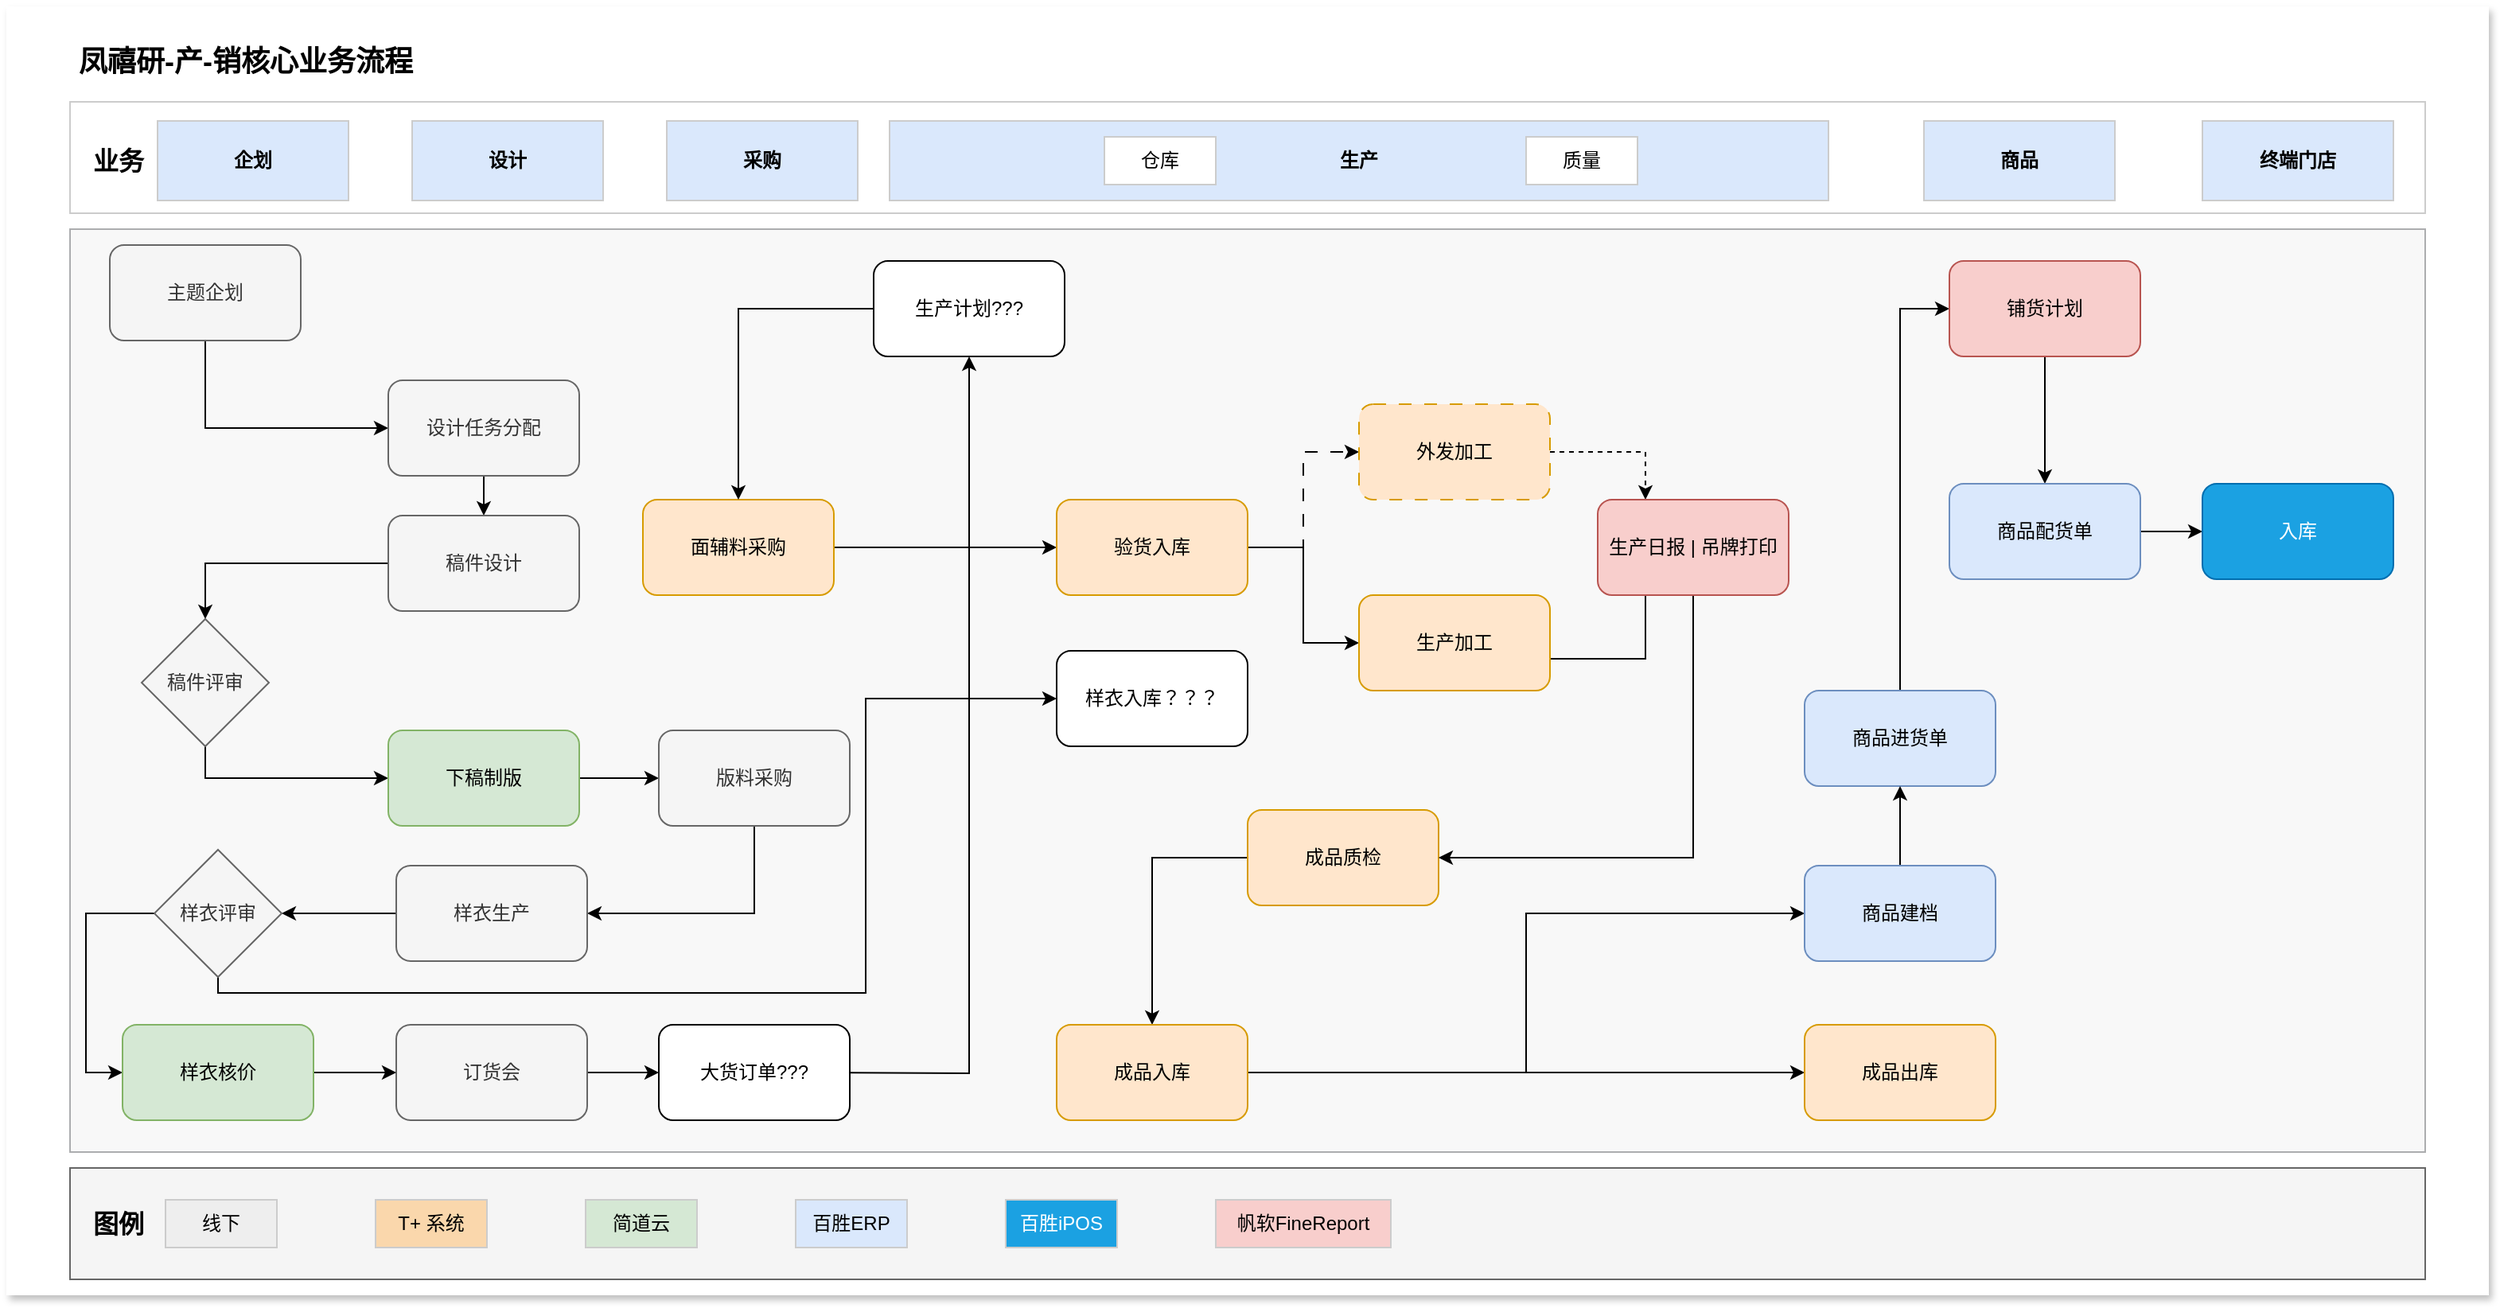 <mxfile version="24.0.7" type="github">
  <diagram name="第 1 页" id="3wVo0rphu3h8U0b0IPdh">
    <mxGraphModel dx="2936" dy="2371" grid="1" gridSize="10" guides="1" tooltips="1" connect="1" arrows="1" fold="1" page="1" pageScale="1" pageWidth="827" pageHeight="1169" math="0" shadow="0">
      <root>
        <mxCell id="0" />
        <mxCell id="1" parent="0" />
        <mxCell id="6YbztkHBUxEzFwWsm6A3-106" value="" style="rounded=0;whiteSpace=wrap;html=1;fontColor=default;strokeColor=none;shadow=1;" vertex="1" parent="1">
          <mxGeometry width="1560" height="810" as="geometry" />
        </mxCell>
        <mxCell id="6YbztkHBUxEzFwWsm6A3-107" value="凤禧研-产-销核心业务流程" style="text;html=1;align=center;verticalAlign=middle;resizable=0;points=[];autosize=1;strokeColor=none;fillColor=none;fontStyle=1;fontSize=18;" vertex="1" parent="1">
          <mxGeometry x="35" y="15" width="230" height="40" as="geometry" />
        </mxCell>
        <mxCell id="6YbztkHBUxEzFwWsm6A3-108" value="" style="rounded=0;whiteSpace=wrap;html=1;strokeColor=#36393d;fillColor=#eeeeee;opacity=40;" vertex="1" parent="1">
          <mxGeometry x="40" y="140" width="1480" height="580" as="geometry" />
        </mxCell>
        <mxCell id="6YbztkHBUxEzFwWsm6A3-123" value="" style="edgeStyle=orthogonalEdgeStyle;rounded=0;orthogonalLoop=1;jettySize=auto;html=1;entryX=0;entryY=0.5;entryDx=0;entryDy=0;exitX=0.5;exitY=1;exitDx=0;exitDy=0;" edge="1" parent="1" source="6YbztkHBUxEzFwWsm6A3-124" target="6YbztkHBUxEzFwWsm6A3-126">
          <mxGeometry relative="1" as="geometry">
            <mxPoint x="125" y="290" as="targetPoint" />
          </mxGeometry>
        </mxCell>
        <mxCell id="6YbztkHBUxEzFwWsm6A3-124" value="主题企划" style="rounded=1;whiteSpace=wrap;html=1;fillColor=#f5f5f5;fontColor=#333333;strokeColor=#666666;" vertex="1" parent="1">
          <mxGeometry x="65" y="150" width="120" height="60" as="geometry" />
        </mxCell>
        <mxCell id="6YbztkHBUxEzFwWsm6A3-125" value="" style="edgeStyle=orthogonalEdgeStyle;rounded=0;orthogonalLoop=1;jettySize=auto;html=1;" edge="1" parent="1" source="6YbztkHBUxEzFwWsm6A3-126" target="6YbztkHBUxEzFwWsm6A3-129">
          <mxGeometry relative="1" as="geometry" />
        </mxCell>
        <mxCell id="6YbztkHBUxEzFwWsm6A3-126" value="设计任务分配" style="rounded=1;whiteSpace=wrap;html=1;fillColor=#f5f5f5;fontColor=#333333;strokeColor=#666666;" vertex="1" parent="1">
          <mxGeometry x="240" y="235" width="120" height="60" as="geometry" />
        </mxCell>
        <mxCell id="6YbztkHBUxEzFwWsm6A3-128" value="" style="edgeStyle=orthogonalEdgeStyle;rounded=0;orthogonalLoop=1;jettySize=auto;html=1;" edge="1" parent="1" source="6YbztkHBUxEzFwWsm6A3-129" target="6YbztkHBUxEzFwWsm6A3-131">
          <mxGeometry relative="1" as="geometry">
            <mxPoint x="160" y="350" as="targetPoint" />
          </mxGeometry>
        </mxCell>
        <mxCell id="6YbztkHBUxEzFwWsm6A3-129" value="稿件设计" style="rounded=1;whiteSpace=wrap;html=1;fillColor=#f5f5f5;fontColor=#333333;strokeColor=#666666;" vertex="1" parent="1">
          <mxGeometry x="240" y="320" width="120" height="60" as="geometry" />
        </mxCell>
        <mxCell id="6YbztkHBUxEzFwWsm6A3-130" value="" style="edgeStyle=orthogonalEdgeStyle;rounded=0;orthogonalLoop=1;jettySize=auto;html=1;entryX=0;entryY=0.5;entryDx=0;entryDy=0;exitX=0.5;exitY=1;exitDx=0;exitDy=0;" edge="1" parent="1" source="6YbztkHBUxEzFwWsm6A3-131" target="6YbztkHBUxEzFwWsm6A3-133">
          <mxGeometry relative="1" as="geometry">
            <mxPoint x="125" y="600" as="targetPoint" />
          </mxGeometry>
        </mxCell>
        <mxCell id="6YbztkHBUxEzFwWsm6A3-131" value="稿件评审" style="rhombus;whiteSpace=wrap;html=1;fillColor=#f5f5f5;fontColor=#333333;strokeColor=#666666;" vertex="1" parent="1">
          <mxGeometry x="85" y="385" width="80" height="80" as="geometry" />
        </mxCell>
        <mxCell id="6YbztkHBUxEzFwWsm6A3-132" value="" style="edgeStyle=orthogonalEdgeStyle;rounded=0;orthogonalLoop=1;jettySize=auto;html=1;" edge="1" parent="1" source="6YbztkHBUxEzFwWsm6A3-133" target="6YbztkHBUxEzFwWsm6A3-135">
          <mxGeometry relative="1" as="geometry" />
        </mxCell>
        <mxCell id="6YbztkHBUxEzFwWsm6A3-133" value="下稿制版" style="rounded=1;whiteSpace=wrap;html=1;fillColor=#d5e8d4;strokeColor=#82b366;" vertex="1" parent="1">
          <mxGeometry x="240" y="455" width="120" height="60" as="geometry" />
        </mxCell>
        <mxCell id="6YbztkHBUxEzFwWsm6A3-134" value="" style="edgeStyle=orthogonalEdgeStyle;rounded=0;orthogonalLoop=1;jettySize=auto;html=1;entryX=1;entryY=0.5;entryDx=0;entryDy=0;exitX=0.5;exitY=1;exitDx=0;exitDy=0;" edge="1" parent="1" source="6YbztkHBUxEzFwWsm6A3-135" target="6YbztkHBUxEzFwWsm6A3-137">
          <mxGeometry relative="1" as="geometry" />
        </mxCell>
        <mxCell id="6YbztkHBUxEzFwWsm6A3-135" value="版料采购" style="rounded=1;whiteSpace=wrap;html=1;fillColor=#f5f5f5;fontColor=#333333;strokeColor=#666666;" vertex="1" parent="1">
          <mxGeometry x="410" y="455" width="120" height="60" as="geometry" />
        </mxCell>
        <mxCell id="6YbztkHBUxEzFwWsm6A3-136" value="" style="edgeStyle=orthogonalEdgeStyle;rounded=0;orthogonalLoop=1;jettySize=auto;html=1;" edge="1" parent="1" source="6YbztkHBUxEzFwWsm6A3-137" target="6YbztkHBUxEzFwWsm6A3-139">
          <mxGeometry relative="1" as="geometry" />
        </mxCell>
        <mxCell id="6YbztkHBUxEzFwWsm6A3-137" value="样衣生产" style="rounded=1;whiteSpace=wrap;html=1;fillColor=#f5f5f5;fontColor=#333333;strokeColor=#666666;" vertex="1" parent="1">
          <mxGeometry x="245" y="540" width="120" height="60" as="geometry" />
        </mxCell>
        <mxCell id="6YbztkHBUxEzFwWsm6A3-138" value="" style="edgeStyle=orthogonalEdgeStyle;rounded=0;orthogonalLoop=1;jettySize=auto;html=1;entryX=0;entryY=0.5;entryDx=0;entryDy=0;exitX=0.5;exitY=1;exitDx=0;exitDy=0;" edge="1" parent="1" source="6YbztkHBUxEzFwWsm6A3-139" target="6YbztkHBUxEzFwWsm6A3-170">
          <mxGeometry relative="1" as="geometry">
            <Array as="points">
              <mxPoint x="133" y="620" />
              <mxPoint x="540" y="620" />
              <mxPoint x="540" y="435" />
            </Array>
          </mxGeometry>
        </mxCell>
        <mxCell id="6YbztkHBUxEzFwWsm6A3-195" value="" style="edgeStyle=orthogonalEdgeStyle;rounded=0;orthogonalLoop=1;jettySize=auto;html=1;entryX=0;entryY=0.5;entryDx=0;entryDy=0;exitX=0;exitY=0.5;exitDx=0;exitDy=0;" edge="1" parent="1" source="6YbztkHBUxEzFwWsm6A3-139" target="6YbztkHBUxEzFwWsm6A3-160">
          <mxGeometry relative="1" as="geometry">
            <mxPoint x="25" y="570" as="targetPoint" />
            <Array as="points">
              <mxPoint x="50" y="570" />
              <mxPoint x="50" y="670" />
            </Array>
          </mxGeometry>
        </mxCell>
        <mxCell id="6YbztkHBUxEzFwWsm6A3-139" value="样衣评审" style="rhombus;whiteSpace=wrap;html=1;fillColor=#f5f5f5;fontColor=#333333;strokeColor=#666666;" vertex="1" parent="1">
          <mxGeometry x="93" y="530" width="80" height="80" as="geometry" />
        </mxCell>
        <mxCell id="6YbztkHBUxEzFwWsm6A3-140" value="" style="edgeStyle=orthogonalEdgeStyle;rounded=0;orthogonalLoop=1;jettySize=auto;html=1;" edge="1" parent="1" source="6YbztkHBUxEzFwWsm6A3-141" target="6YbztkHBUxEzFwWsm6A3-143">
          <mxGeometry relative="1" as="geometry" />
        </mxCell>
        <mxCell id="6YbztkHBUxEzFwWsm6A3-141" value="订货会" style="rounded=1;whiteSpace=wrap;html=1;fillColor=#f5f5f5;fontColor=#333333;strokeColor=#666666;" vertex="1" parent="1">
          <mxGeometry x="245" y="640" width="120" height="60" as="geometry" />
        </mxCell>
        <mxCell id="6YbztkHBUxEzFwWsm6A3-142" value="" style="edgeStyle=orthogonalEdgeStyle;rounded=0;orthogonalLoop=1;jettySize=auto;html=1;entryX=0.5;entryY=1;entryDx=0;entryDy=0;" edge="1" parent="1" target="6YbztkHBUxEzFwWsm6A3-165">
          <mxGeometry relative="1" as="geometry">
            <mxPoint x="495" y="670" as="sourcePoint" />
            <mxPoint x="635" y="220" as="targetPoint" />
          </mxGeometry>
        </mxCell>
        <mxCell id="6YbztkHBUxEzFwWsm6A3-143" value="大货订单???" style="rounded=1;whiteSpace=wrap;html=1;" vertex="1" parent="1">
          <mxGeometry x="410" y="640" width="120" height="60" as="geometry" />
        </mxCell>
        <mxCell id="6YbztkHBUxEzFwWsm6A3-144" value="" style="edgeStyle=orthogonalEdgeStyle;rounded=0;orthogonalLoop=1;jettySize=auto;html=1;entryX=0;entryY=0.5;entryDx=0;entryDy=0;" edge="1" parent="1" source="6YbztkHBUxEzFwWsm6A3-145" target="6YbztkHBUxEzFwWsm6A3-148">
          <mxGeometry relative="1" as="geometry">
            <mxPoint x="650" y="150" as="targetPoint" />
          </mxGeometry>
        </mxCell>
        <mxCell id="6YbztkHBUxEzFwWsm6A3-145" value="面辅料采购" style="rounded=1;whiteSpace=wrap;html=1;fillColor=#ffe6cc;strokeColor=#d79b00;" vertex="1" parent="1">
          <mxGeometry x="400" y="310" width="120" height="60" as="geometry" />
        </mxCell>
        <mxCell id="6YbztkHBUxEzFwWsm6A3-146" value="" style="edgeStyle=orthogonalEdgeStyle;rounded=0;orthogonalLoop=1;jettySize=auto;html=1;" edge="1" parent="1" source="6YbztkHBUxEzFwWsm6A3-148" target="6YbztkHBUxEzFwWsm6A3-150">
          <mxGeometry relative="1" as="geometry" />
        </mxCell>
        <mxCell id="6YbztkHBUxEzFwWsm6A3-147" value="" style="edgeStyle=orthogonalEdgeStyle;rounded=0;orthogonalLoop=1;jettySize=auto;html=1;dashed=1;dashPattern=8 8;" edge="1" parent="1" source="6YbztkHBUxEzFwWsm6A3-148" target="6YbztkHBUxEzFwWsm6A3-152">
          <mxGeometry relative="1" as="geometry">
            <mxPoint x="720" y="230" as="targetPoint" />
          </mxGeometry>
        </mxCell>
        <mxCell id="6YbztkHBUxEzFwWsm6A3-148" value="验货入库" style="rounded=1;whiteSpace=wrap;html=1;fillColor=#ffe6cc;strokeColor=#d79b00;" vertex="1" parent="1">
          <mxGeometry x="660" y="310" width="120" height="60" as="geometry" />
        </mxCell>
        <mxCell id="6YbztkHBUxEzFwWsm6A3-149" value="" style="edgeStyle=orthogonalEdgeStyle;rounded=0;orthogonalLoop=1;jettySize=auto;html=1;exitX=0.5;exitY=1;exitDx=0;exitDy=0;entryX=0.25;entryY=0;entryDx=0;entryDy=0;" edge="1" parent="1" source="6YbztkHBUxEzFwWsm6A3-150" target="6YbztkHBUxEzFwWsm6A3-169">
          <mxGeometry relative="1" as="geometry">
            <mxPoint x="959" y="450" as="targetPoint" />
            <Array as="points">
              <mxPoint x="970" y="410" />
              <mxPoint x="990" y="410" />
            </Array>
          </mxGeometry>
        </mxCell>
        <mxCell id="6YbztkHBUxEzFwWsm6A3-150" value="生产加工" style="rounded=1;whiteSpace=wrap;html=1;fillColor=#ffe6cc;strokeColor=#d79b00;" vertex="1" parent="1">
          <mxGeometry x="850" y="370" width="120" height="60" as="geometry" />
        </mxCell>
        <mxCell id="6YbztkHBUxEzFwWsm6A3-151" value="" style="edgeStyle=orthogonalEdgeStyle;rounded=0;orthogonalLoop=1;jettySize=auto;html=1;entryX=0.25;entryY=0;entryDx=0;entryDy=0;dashed=1;" edge="1" parent="1" source="6YbztkHBUxEzFwWsm6A3-152" target="6YbztkHBUxEzFwWsm6A3-169">
          <mxGeometry relative="1" as="geometry">
            <mxPoint x="927" y="410" as="targetPoint" />
          </mxGeometry>
        </mxCell>
        <mxCell id="6YbztkHBUxEzFwWsm6A3-152" value="外发加工" style="rounded=1;whiteSpace=wrap;html=1;fillColor=#ffe6cc;strokeColor=#d79b00;dashed=1;dashPattern=8 8;" vertex="1" parent="1">
          <mxGeometry x="850" y="250" width="120" height="60" as="geometry" />
        </mxCell>
        <mxCell id="6YbztkHBUxEzFwWsm6A3-153" value="" style="edgeStyle=orthogonalEdgeStyle;rounded=0;orthogonalLoop=1;jettySize=auto;html=1;exitX=0;exitY=0.5;exitDx=0;exitDy=0;" edge="1" parent="1" source="6YbztkHBUxEzFwWsm6A3-154" target="6YbztkHBUxEzFwWsm6A3-163">
          <mxGeometry relative="1" as="geometry" />
        </mxCell>
        <mxCell id="6YbztkHBUxEzFwWsm6A3-154" value="成品质检" style="rounded=1;whiteSpace=wrap;html=1;fillColor=#ffe6cc;strokeColor=#d79b00;" vertex="1" parent="1">
          <mxGeometry x="780" y="505" width="120" height="60" as="geometry" />
        </mxCell>
        <mxCell id="6YbztkHBUxEzFwWsm6A3-155" value="" style="edgeStyle=orthogonalEdgeStyle;rounded=0;orthogonalLoop=1;jettySize=auto;html=1;entryX=0;entryY=0.5;entryDx=0;entryDy=0;" edge="1" parent="1" source="6YbztkHBUxEzFwWsm6A3-156" target="6YbztkHBUxEzFwWsm6A3-158">
          <mxGeometry relative="1" as="geometry">
            <mxPoint x="1120" y="330" as="targetPoint" />
          </mxGeometry>
        </mxCell>
        <mxCell id="6YbztkHBUxEzFwWsm6A3-156" value="商品进货单" style="rounded=1;whiteSpace=wrap;html=1;fillColor=#dae8fc;strokeColor=#6c8ebf;" vertex="1" parent="1">
          <mxGeometry x="1130" y="430" width="120" height="60" as="geometry" />
        </mxCell>
        <mxCell id="6YbztkHBUxEzFwWsm6A3-157" value="" style="edgeStyle=orthogonalEdgeStyle;rounded=0;orthogonalLoop=1;jettySize=auto;html=1;" edge="1" parent="1" source="6YbztkHBUxEzFwWsm6A3-158" target="6YbztkHBUxEzFwWsm6A3-167">
          <mxGeometry relative="1" as="geometry" />
        </mxCell>
        <mxCell id="6YbztkHBUxEzFwWsm6A3-158" value="铺货计划" style="rounded=1;whiteSpace=wrap;html=1;fillColor=#f8cecc;strokeColor=#b85450;" vertex="1" parent="1">
          <mxGeometry x="1221" y="160" width="120" height="60" as="geometry" />
        </mxCell>
        <mxCell id="6YbztkHBUxEzFwWsm6A3-159" value="" style="edgeStyle=orthogonalEdgeStyle;rounded=0;orthogonalLoop=1;jettySize=auto;html=1;" edge="1" parent="1" source="6YbztkHBUxEzFwWsm6A3-160" target="6YbztkHBUxEzFwWsm6A3-141">
          <mxGeometry relative="1" as="geometry" />
        </mxCell>
        <mxCell id="6YbztkHBUxEzFwWsm6A3-160" value="样衣核价" style="rounded=1;whiteSpace=wrap;html=1;fillColor=#d5e8d4;strokeColor=#82b366;" vertex="1" parent="1">
          <mxGeometry x="73" y="640" width="120" height="60" as="geometry" />
        </mxCell>
        <mxCell id="6YbztkHBUxEzFwWsm6A3-161" value="" style="edgeStyle=orthogonalEdgeStyle;rounded=0;orthogonalLoop=1;jettySize=auto;html=1;entryX=0;entryY=0.5;entryDx=0;entryDy=0;" edge="1" parent="1" source="6YbztkHBUxEzFwWsm6A3-163" target="6YbztkHBUxEzFwWsm6A3-174">
          <mxGeometry relative="1" as="geometry">
            <mxPoint x="860" y="670" as="targetPoint" />
          </mxGeometry>
        </mxCell>
        <mxCell id="6YbztkHBUxEzFwWsm6A3-162" value="" style="edgeStyle=orthogonalEdgeStyle;rounded=0;orthogonalLoop=1;jettySize=auto;html=1;" edge="1" parent="1" source="6YbztkHBUxEzFwWsm6A3-163" target="6YbztkHBUxEzFwWsm6A3-171">
          <mxGeometry relative="1" as="geometry">
            <mxPoint x="720" y="780" as="targetPoint" />
          </mxGeometry>
        </mxCell>
        <mxCell id="6YbztkHBUxEzFwWsm6A3-163" value="成品入库" style="rounded=1;whiteSpace=wrap;html=1;fillColor=#ffe6cc;strokeColor=#d79b00;" vertex="1" parent="1">
          <mxGeometry x="660" y="640" width="120" height="60" as="geometry" />
        </mxCell>
        <mxCell id="6YbztkHBUxEzFwWsm6A3-164" value="" style="edgeStyle=orthogonalEdgeStyle;rounded=0;orthogonalLoop=1;jettySize=auto;html=1;exitX=0;exitY=0.5;exitDx=0;exitDy=0;" edge="1" parent="1" source="6YbztkHBUxEzFwWsm6A3-165" target="6YbztkHBUxEzFwWsm6A3-145">
          <mxGeometry relative="1" as="geometry" />
        </mxCell>
        <mxCell id="6YbztkHBUxEzFwWsm6A3-165" value="生产计划???" style="rounded=1;whiteSpace=wrap;html=1;" vertex="1" parent="1">
          <mxGeometry x="545" y="160" width="120" height="60" as="geometry" />
        </mxCell>
        <mxCell id="6YbztkHBUxEzFwWsm6A3-166" value="" style="edgeStyle=orthogonalEdgeStyle;rounded=0;orthogonalLoop=1;jettySize=auto;html=1;" edge="1" parent="1" source="6YbztkHBUxEzFwWsm6A3-167" target="6YbztkHBUxEzFwWsm6A3-175">
          <mxGeometry relative="1" as="geometry" />
        </mxCell>
        <mxCell id="6YbztkHBUxEzFwWsm6A3-167" value="商品配货单" style="rounded=1;whiteSpace=wrap;html=1;fillColor=#dae8fc;strokeColor=#6c8ebf;" vertex="1" parent="1">
          <mxGeometry x="1221" y="300" width="120" height="60" as="geometry" />
        </mxCell>
        <mxCell id="6YbztkHBUxEzFwWsm6A3-168" value="" style="edgeStyle=orthogonalEdgeStyle;rounded=0;orthogonalLoop=1;jettySize=auto;html=1;entryX=1;entryY=0.5;entryDx=0;entryDy=0;exitX=0.5;exitY=1;exitDx=0;exitDy=0;" edge="1" parent="1" source="6YbztkHBUxEzFwWsm6A3-169" target="6YbztkHBUxEzFwWsm6A3-154">
          <mxGeometry relative="1" as="geometry">
            <mxPoint x="840" y="480.0" as="targetPoint" />
          </mxGeometry>
        </mxCell>
        <mxCell id="6YbztkHBUxEzFwWsm6A3-169" value="生产日报 | 吊牌打印" style="rounded=1;whiteSpace=wrap;html=1;fillColor=#f8cecc;strokeColor=#b85450;" vertex="1" parent="1">
          <mxGeometry x="1000" y="310" width="120" height="60" as="geometry" />
        </mxCell>
        <mxCell id="6YbztkHBUxEzFwWsm6A3-170" value="样衣入库？？？" style="rounded=1;whiteSpace=wrap;html=1;" vertex="1" parent="1">
          <mxGeometry x="660" y="405" width="120" height="60" as="geometry" />
        </mxCell>
        <mxCell id="6YbztkHBUxEzFwWsm6A3-171" value="成品出库" style="rounded=1;whiteSpace=wrap;html=1;fillColor=#ffe6cc;strokeColor=#d79b00;" vertex="1" parent="1">
          <mxGeometry x="1130" y="640" width="120" height="60" as="geometry" />
        </mxCell>
        <mxCell id="6YbztkHBUxEzFwWsm6A3-173" value="" style="edgeStyle=orthogonalEdgeStyle;rounded=0;orthogonalLoop=1;jettySize=auto;html=1;" edge="1" parent="1" source="6YbztkHBUxEzFwWsm6A3-174" target="6YbztkHBUxEzFwWsm6A3-156">
          <mxGeometry relative="1" as="geometry" />
        </mxCell>
        <mxCell id="6YbztkHBUxEzFwWsm6A3-174" value="商品建档" style="rounded=1;whiteSpace=wrap;html=1;fillColor=#dae8fc;strokeColor=#6c8ebf;" vertex="1" parent="1">
          <mxGeometry x="1130" y="540" width="120" height="60" as="geometry" />
        </mxCell>
        <mxCell id="6YbztkHBUxEzFwWsm6A3-175" value="入库" style="rounded=1;whiteSpace=wrap;html=1;fillColor=#1ba1e2;strokeColor=#006EAF;fontColor=#ffffff;" vertex="1" parent="1">
          <mxGeometry x="1380" y="300" width="120" height="60" as="geometry" />
        </mxCell>
        <mxCell id="6YbztkHBUxEzFwWsm6A3-176" value="" style="rounded=0;whiteSpace=wrap;html=1;strokeColor=#CCCCCC;" vertex="1" parent="1">
          <mxGeometry x="40" y="60" width="1480" height="70" as="geometry" />
        </mxCell>
        <mxCell id="6YbztkHBUxEzFwWsm6A3-177" value="企划" style="rounded=0;whiteSpace=wrap;html=1;fontStyle=1;fillColor=#dae8fc;strokeColor=#CCCCCC;" vertex="1" parent="1">
          <mxGeometry x="95" y="72" width="120" height="50" as="geometry" />
        </mxCell>
        <mxCell id="6YbztkHBUxEzFwWsm6A3-178" value="业务" style="text;html=1;align=center;verticalAlign=middle;resizable=0;points=[];autosize=1;strokeColor=none;fillColor=none;fontSize=16;fontStyle=1" vertex="1" parent="1">
          <mxGeometry x="40" y="82" width="60" height="30" as="geometry" />
        </mxCell>
        <mxCell id="6YbztkHBUxEzFwWsm6A3-179" value="设计" style="rounded=0;whiteSpace=wrap;html=1;fontStyle=1;fillColor=#dae8fc;strokeColor=#CCCCCC;" vertex="1" parent="1">
          <mxGeometry x="255" y="72" width="120" height="50" as="geometry" />
        </mxCell>
        <mxCell id="6YbztkHBUxEzFwWsm6A3-180" value="生产" style="rounded=0;whiteSpace=wrap;html=1;fontStyle=1;fillColor=#dae8fc;strokeColor=#CCCCCC;" vertex="1" parent="1">
          <mxGeometry x="555" y="72" width="590" height="50" as="geometry" />
        </mxCell>
        <mxCell id="6YbztkHBUxEzFwWsm6A3-181" value="采购" style="rounded=0;whiteSpace=wrap;html=1;fontStyle=1;fillColor=#dae8fc;strokeColor=#CCCCCC;" vertex="1" parent="1">
          <mxGeometry x="415" y="72" width="120" height="50" as="geometry" />
        </mxCell>
        <mxCell id="6YbztkHBUxEzFwWsm6A3-182" value="仓库" style="rounded=0;whiteSpace=wrap;html=1;strokeColor=#CCCCCC;" vertex="1" parent="1">
          <mxGeometry x="690" y="82" width="70" height="30" as="geometry" />
        </mxCell>
        <mxCell id="6YbztkHBUxEzFwWsm6A3-183" value="商品" style="rounded=0;whiteSpace=wrap;html=1;fontStyle=1;fillColor=#dae8fc;strokeColor=#CCCCCC;" vertex="1" parent="1">
          <mxGeometry x="1205" y="72" width="120" height="50" as="geometry" />
        </mxCell>
        <mxCell id="6YbztkHBUxEzFwWsm6A3-184" value="终端门店" style="rounded=0;whiteSpace=wrap;html=1;fontStyle=1;fillColor=#dae8fc;strokeColor=#CCCCCC;" vertex="1" parent="1">
          <mxGeometry x="1380" y="72" width="120" height="50" as="geometry" />
        </mxCell>
        <mxCell id="6YbztkHBUxEzFwWsm6A3-185" value="质量" style="rounded=0;whiteSpace=wrap;html=1;strokeColor=#CCCCCC;" vertex="1" parent="1">
          <mxGeometry x="955" y="82" width="70" height="30" as="geometry" />
        </mxCell>
        <mxCell id="6YbztkHBUxEzFwWsm6A3-186" value="" style="rounded=0;whiteSpace=wrap;html=1;strokeColor=#666666;fillColor=#f5f5f5;gradientColor=none;" vertex="1" parent="1">
          <mxGeometry x="40" y="730" width="1480" height="70" as="geometry" />
        </mxCell>
        <mxCell id="6YbztkHBUxEzFwWsm6A3-187" value="图例" style="text;html=1;align=center;verticalAlign=middle;resizable=0;points=[];autosize=1;strokeColor=none;fillColor=none;fontSize=16;fontStyle=1" vertex="1" parent="1">
          <mxGeometry x="40" y="750" width="60" height="30" as="geometry" />
        </mxCell>
        <mxCell id="6YbztkHBUxEzFwWsm6A3-188" value="T+ 系统" style="rounded=0;whiteSpace=wrap;html=1;fillColor=#fad7ac;strokeColor=#CCCCCC;" vertex="1" parent="1">
          <mxGeometry x="232" y="750" width="70" height="30" as="geometry" />
        </mxCell>
        <mxCell id="6YbztkHBUxEzFwWsm6A3-189" value="简道云" style="rounded=0;whiteSpace=wrap;html=1;fillColor=#d5e8d4;strokeColor=#CCCCCC;" vertex="1" parent="1">
          <mxGeometry x="364" y="750" width="70" height="30" as="geometry" />
        </mxCell>
        <mxCell id="6YbztkHBUxEzFwWsm6A3-190" value="百胜ERP" style="rounded=0;whiteSpace=wrap;html=1;fillColor=#dae8fc;strokeColor=#CCCCCC;" vertex="1" parent="1">
          <mxGeometry x="496" y="750" width="70" height="30" as="geometry" />
        </mxCell>
        <mxCell id="6YbztkHBUxEzFwWsm6A3-191" value="百胜iPOS" style="rounded=0;whiteSpace=wrap;html=1;fillColor=#1ba1e2;fontColor=#ffffff;strokeColor=#CCCCCC;" vertex="1" parent="1">
          <mxGeometry x="628" y="750" width="70" height="30" as="geometry" />
        </mxCell>
        <mxCell id="6YbztkHBUxEzFwWsm6A3-192" value="帆软FineReport" style="rounded=0;whiteSpace=wrap;html=1;fillColor=#f8cecc;strokeColor=#CCCCCC;" vertex="1" parent="1">
          <mxGeometry x="760" y="750" width="110" height="30" as="geometry" />
        </mxCell>
        <mxCell id="6YbztkHBUxEzFwWsm6A3-193" value="线下" style="rounded=0;whiteSpace=wrap;html=1;fillColor=#eeeeee;strokeColor=#CCCCCC;" vertex="1" parent="1">
          <mxGeometry x="100" y="750" width="70" height="30" as="geometry" />
        </mxCell>
      </root>
    </mxGraphModel>
  </diagram>
</mxfile>
